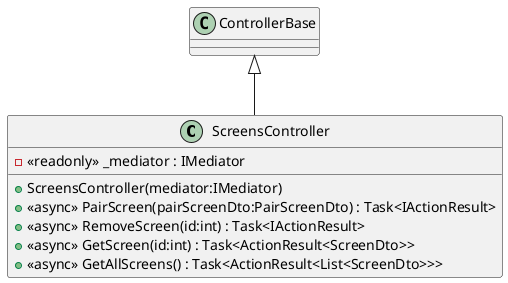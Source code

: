 @startuml
class ScreensController {
    - <<readonly>> _mediator : IMediator
    + ScreensController(mediator:IMediator)
    + <<async>> PairScreen(pairScreenDto:PairScreenDto) : Task<IActionResult>
    + <<async>> RemoveScreen(id:int) : Task<IActionResult>
    + <<async>> GetScreen(id:int) : Task<ActionResult<ScreenDto>>
    + <<async>> GetAllScreens() : Task<ActionResult<List<ScreenDto>>>
}
ControllerBase <|-- ScreensController
@enduml

